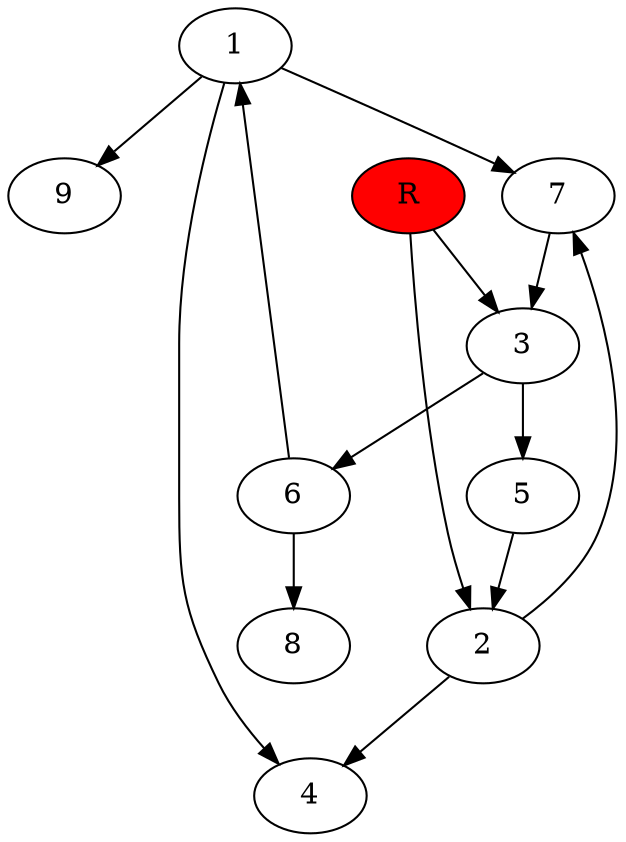 digraph prb62291 {
	1
	2
	3
	4
	5
	6
	7
	8
	R [fillcolor="#ff0000" style=filled]
	1 -> 4
	1 -> 7
	1 -> 9
	2 -> 4
	2 -> 7
	3 -> 5
	3 -> 6
	5 -> 2
	6 -> 1
	6 -> 8
	7 -> 3
	R -> 2
	R -> 3
}
